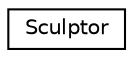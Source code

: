 digraph "Representação gráfica da hiearquia da classe"
{
  edge [fontname="Helvetica",fontsize="10",labelfontname="Helvetica",labelfontsize="10"];
  node [fontname="Helvetica",fontsize="10",shape=record];
  rankdir="LR";
  Node0 [label="Sculptor",height=0.2,width=0.4,color="black", fillcolor="white", style="filled",URL="$class_sculptor.html",tooltip="Classe para moldar os blocos com figuras geométricas simples além de atribuir a cor e salvar em um ar..."];
}
